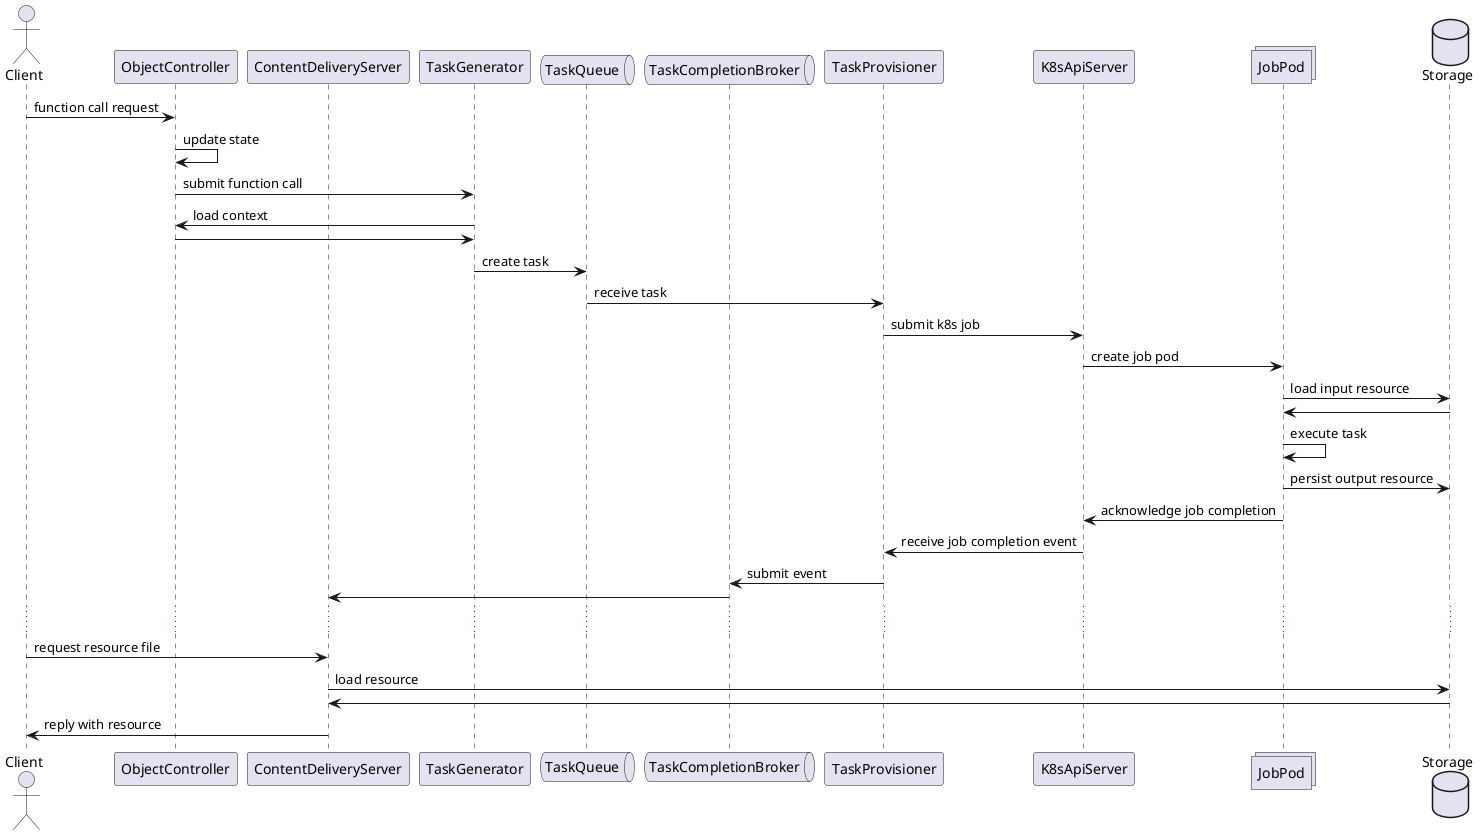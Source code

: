 @startuml
'https://plantuml.com/sequence-diagram

actor Client
participant ObjectController
participant ContentDeliveryServer
participant TaskGenerator
queue TaskQueue
queue TaskCompletionBroker
participant TaskProvisioner
participant K8sApiServer
collections JobPod
database Storage

Client -> ObjectController: function call request
ObjectController -> ObjectController: update state
ObjectController -> TaskGenerator: submit function call
TaskGenerator -> ObjectController: load context
ObjectController -> TaskGenerator:
TaskGenerator -> TaskQueue: create task
TaskQueue -> TaskProvisioner: receive task
TaskProvisioner -> K8sApiServer: submit k8s job
K8sApiServer -> JobPod: create job pod
JobPod -> Storage: load input resource
Storage -> JobPod
JobPod -> JobPod: execute task
JobPod -> Storage: persist output resource
JobPod -> K8sApiServer: acknowledge job completion
K8sApiServer -> TaskProvisioner: receive job completion event
TaskProvisioner -> TaskCompletionBroker: submit event
TaskCompletionBroker -> ContentDeliveryServer:
...
Client -> ContentDeliveryServer: request resource file
ContentDeliveryServer -> Storage: load resource
Storage -> ContentDeliveryServer:
ContentDeliveryServer -> Client: reply with resource
@enduml
